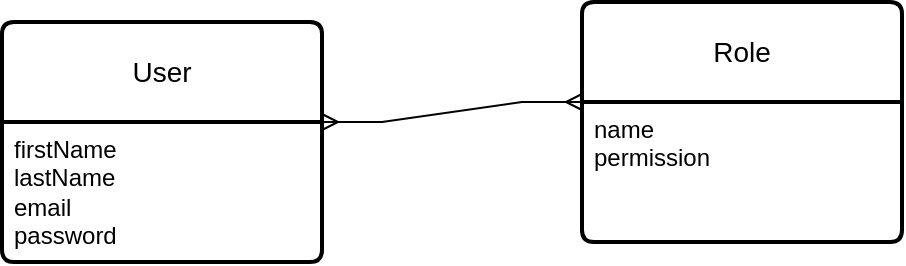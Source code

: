 <mxfile version="21.3.8" type="github">
  <diagram id="R2lEEEUBdFMjLlhIrx00" name="Page-1">
    <mxGraphModel dx="497" dy="737" grid="1" gridSize="10" guides="1" tooltips="1" connect="1" arrows="1" fold="1" page="1" pageScale="1" pageWidth="850" pageHeight="1100" math="0" shadow="0" extFonts="Permanent Marker^https://fonts.googleapis.com/css?family=Permanent+Marker">
      <root>
        <mxCell id="0" />
        <mxCell id="1" parent="0" />
        <mxCell id="uM-QPkpkQKyzup0yK1sM-1" value="User" style="swimlane;childLayout=stackLayout;horizontal=1;startSize=50;horizontalStack=0;rounded=1;fontSize=14;fontStyle=0;strokeWidth=2;resizeParent=0;resizeLast=1;shadow=0;dashed=0;align=center;arcSize=4;whiteSpace=wrap;html=1;" vertex="1" parent="1">
          <mxGeometry x="30" y="100" width="160" height="120" as="geometry" />
        </mxCell>
        <mxCell id="uM-QPkpkQKyzup0yK1sM-2" value="firstName&lt;br&gt;lastName&lt;br&gt;email&lt;br&gt;password" style="align=left;strokeColor=none;fillColor=none;spacingLeft=4;fontSize=12;verticalAlign=top;resizable=0;rotatable=0;part=1;html=1;" vertex="1" parent="uM-QPkpkQKyzup0yK1sM-1">
          <mxGeometry y="50" width="160" height="70" as="geometry" />
        </mxCell>
        <mxCell id="uM-QPkpkQKyzup0yK1sM-3" value="Role" style="swimlane;childLayout=stackLayout;horizontal=1;startSize=50;horizontalStack=0;rounded=1;fontSize=14;fontStyle=0;strokeWidth=2;resizeParent=0;resizeLast=1;shadow=0;dashed=0;align=center;arcSize=4;whiteSpace=wrap;html=1;" vertex="1" parent="1">
          <mxGeometry x="320" y="90" width="160" height="120" as="geometry" />
        </mxCell>
        <mxCell id="uM-QPkpkQKyzup0yK1sM-4" value="name&lt;br&gt;permission" style="align=left;strokeColor=none;fillColor=none;spacingLeft=4;fontSize=12;verticalAlign=top;resizable=0;rotatable=0;part=1;html=1;" vertex="1" parent="uM-QPkpkQKyzup0yK1sM-3">
          <mxGeometry y="50" width="160" height="70" as="geometry" />
        </mxCell>
        <mxCell id="uM-QPkpkQKyzup0yK1sM-5" value="" style="edgeStyle=entityRelationEdgeStyle;fontSize=12;html=1;endArrow=ERmany;startArrow=ERmany;rounded=0;entryX=0;entryY=0;entryDx=0;entryDy=0;exitX=1;exitY=0;exitDx=0;exitDy=0;" edge="1" parent="1" source="uM-QPkpkQKyzup0yK1sM-2" target="uM-QPkpkQKyzup0yK1sM-4">
          <mxGeometry width="100" height="100" relative="1" as="geometry">
            <mxPoint x="200" y="430" as="sourcePoint" />
            <mxPoint x="300" y="330" as="targetPoint" />
          </mxGeometry>
        </mxCell>
      </root>
    </mxGraphModel>
  </diagram>
</mxfile>
